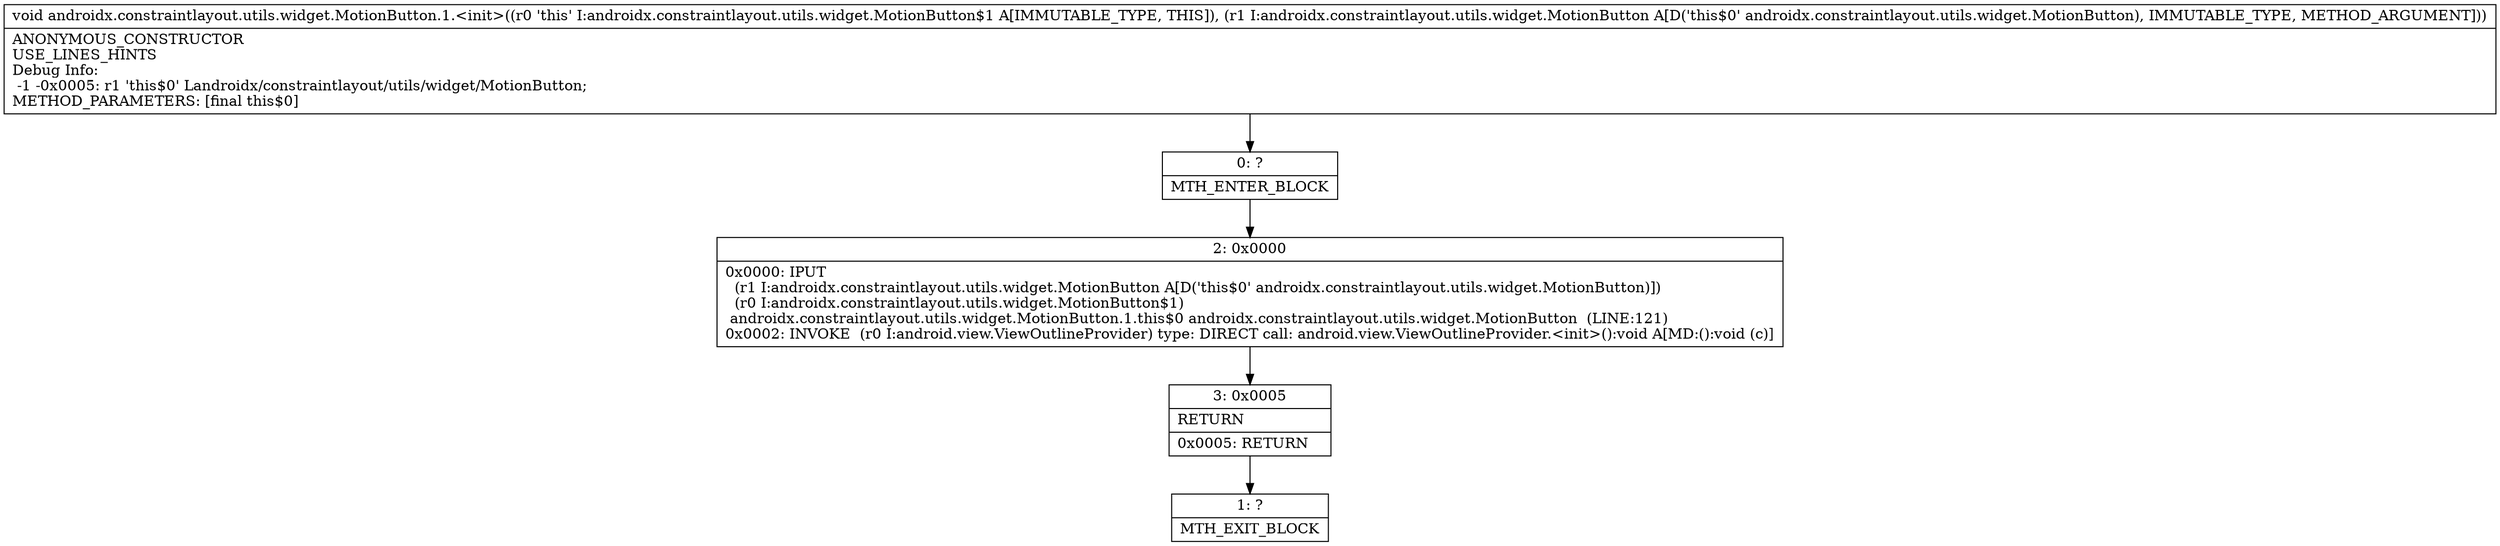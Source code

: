 digraph "CFG forandroidx.constraintlayout.utils.widget.MotionButton.1.\<init\>(Landroidx\/constraintlayout\/utils\/widget\/MotionButton;)V" {
Node_0 [shape=record,label="{0\:\ ?|MTH_ENTER_BLOCK\l}"];
Node_2 [shape=record,label="{2\:\ 0x0000|0x0000: IPUT  \l  (r1 I:androidx.constraintlayout.utils.widget.MotionButton A[D('this$0' androidx.constraintlayout.utils.widget.MotionButton)])\l  (r0 I:androidx.constraintlayout.utils.widget.MotionButton$1)\l androidx.constraintlayout.utils.widget.MotionButton.1.this$0 androidx.constraintlayout.utils.widget.MotionButton  (LINE:121)\l0x0002: INVOKE  (r0 I:android.view.ViewOutlineProvider) type: DIRECT call: android.view.ViewOutlineProvider.\<init\>():void A[MD:():void (c)]\l}"];
Node_3 [shape=record,label="{3\:\ 0x0005|RETURN\l|0x0005: RETURN   \l}"];
Node_1 [shape=record,label="{1\:\ ?|MTH_EXIT_BLOCK\l}"];
MethodNode[shape=record,label="{void androidx.constraintlayout.utils.widget.MotionButton.1.\<init\>((r0 'this' I:androidx.constraintlayout.utils.widget.MotionButton$1 A[IMMUTABLE_TYPE, THIS]), (r1 I:androidx.constraintlayout.utils.widget.MotionButton A[D('this$0' androidx.constraintlayout.utils.widget.MotionButton), IMMUTABLE_TYPE, METHOD_ARGUMENT]))  | ANONYMOUS_CONSTRUCTOR\lUSE_LINES_HINTS\lDebug Info:\l  \-1 \-0x0005: r1 'this$0' Landroidx\/constraintlayout\/utils\/widget\/MotionButton;\lMETHOD_PARAMETERS: [final this$0]\l}"];
MethodNode -> Node_0;Node_0 -> Node_2;
Node_2 -> Node_3;
Node_3 -> Node_1;
}

